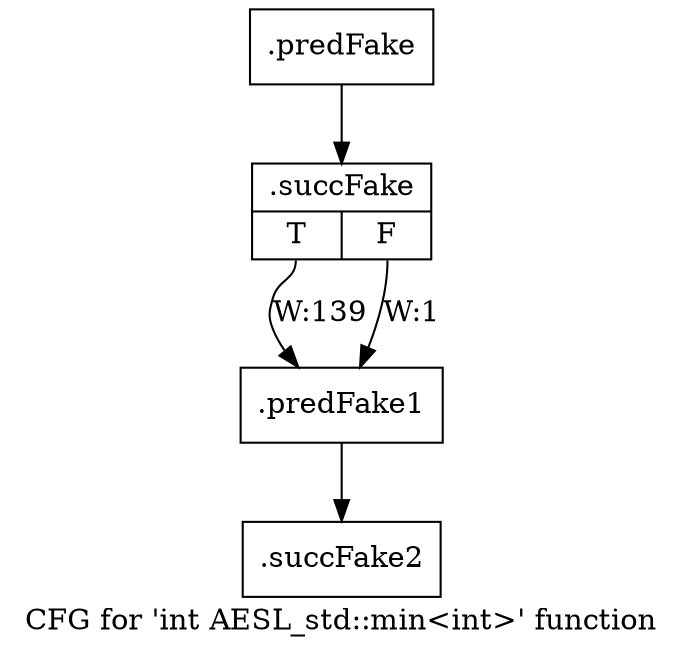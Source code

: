 digraph "CFG for 'int AESL_std::min\<int\>' function" {
	label="CFG for 'int AESL_std::min\<int\>' function";

	Node0x5b31000 [shape=record,filename="",linenumber="",label="{.predFake}"];
	Node0x5b31000 -> Node0x6118910[ callList="" memoryops="" filename="/mnt/xilinx/Vitis_HLS/2021.2/include/etc/ap_private.h" execusionnum="138"];
	Node0x6118910 [shape=record,filename="/mnt/xilinx/Vitis_HLS/2021.2/include/etc/ap_private.h",linenumber="112",label="{.succFake|{<s0>T|<s1>F}}"];
	Node0x6118910:s0 -> Node0x5b32de0[label="W:139" callList="" memoryops="" filename="/mnt/xilinx/Vitis_HLS/2021.2/include/etc/ap_private.h" execusionnum="138"];
	Node0x6118910:s1 -> Node0x5b32de0[label="W:1" callList="" memoryops="" filename="/mnt/xilinx/Vitis_HLS/2021.2/include/etc/ap_private.h" execusionnum="0"];
	Node0x5b32de0 [shape=record,filename="/mnt/xilinx/Vitis_HLS/2021.2/include/etc/ap_private.h",linenumber="112",label="{.predFake1}"];
	Node0x5b32de0 -> Node0x6118a10[ callList="" memoryops="" filename="/mnt/xilinx/Vitis_HLS/2021.2/include/etc/ap_private.h" execusionnum="138"];
	Node0x6118a10 [shape=record,filename="/mnt/xilinx/Vitis_HLS/2021.2/include/etc/ap_private.h",linenumber="112",label="{.succFake2}"];
}
